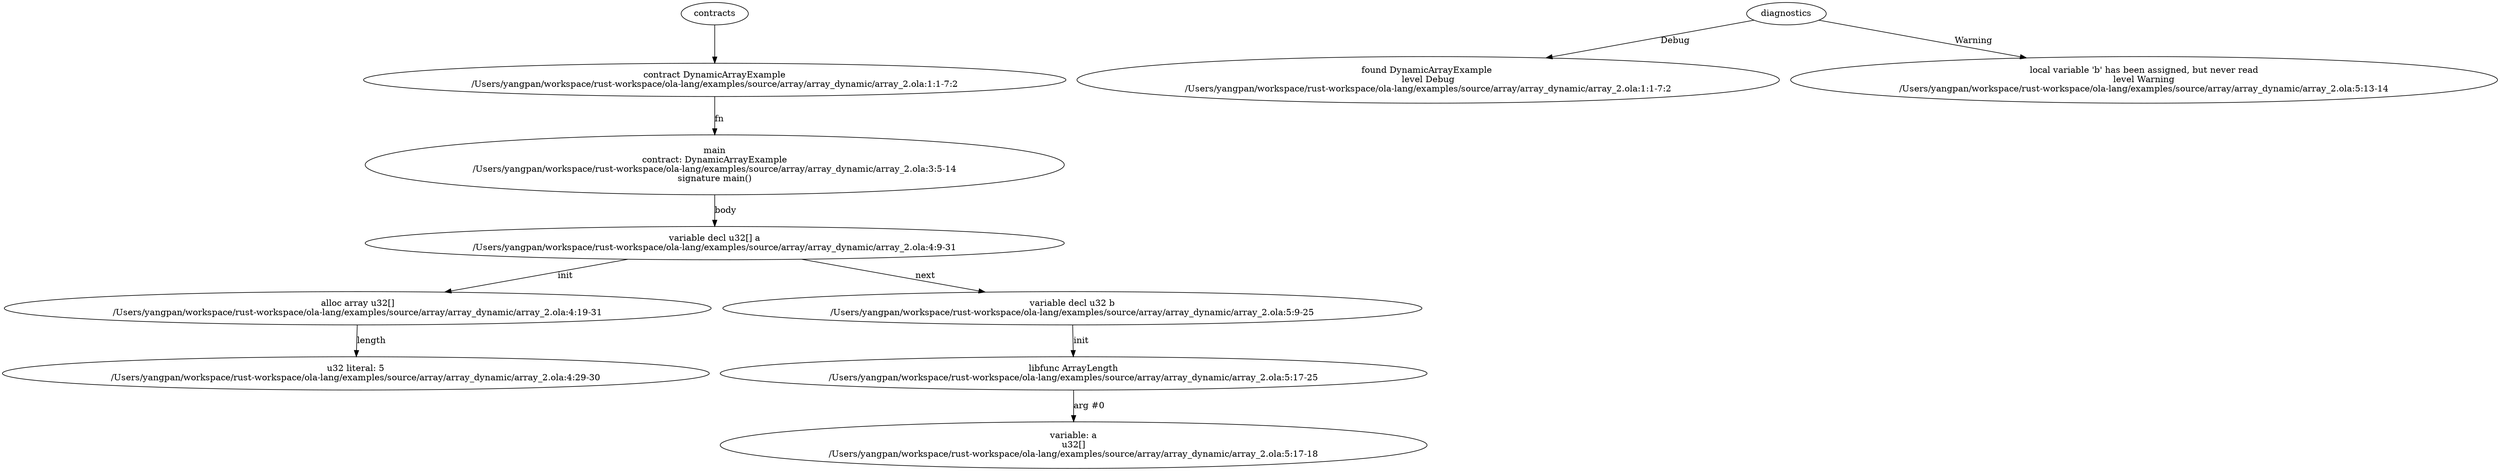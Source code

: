 strict digraph "/Users/yangpan/workspace/rust-workspace/ola-lang/examples/source/array/array_dynamic/array_2.ola" {
	contract [label="contract DynamicArrayExample\n/Users/yangpan/workspace/rust-workspace/ola-lang/examples/source/array/array_dynamic/array_2.ola:1:1-7:2"]
	main [label="main\ncontract: DynamicArrayExample\n/Users/yangpan/workspace/rust-workspace/ola-lang/examples/source/array/array_dynamic/array_2.ola:3:5-14\nsignature main()"]
	var_decl [label="variable decl u32[] a\n/Users/yangpan/workspace/rust-workspace/ola-lang/examples/source/array/array_dynamic/array_2.ola:4:9-31"]
	alloc_array [label="alloc array u32[]\n/Users/yangpan/workspace/rust-workspace/ola-lang/examples/source/array/array_dynamic/array_2.ola:4:19-31"]
	number_literal [label="u32 literal: 5\n/Users/yangpan/workspace/rust-workspace/ola-lang/examples/source/array/array_dynamic/array_2.ola:4:29-30"]
	var_decl_6 [label="variable decl u32 b\n/Users/yangpan/workspace/rust-workspace/ola-lang/examples/source/array/array_dynamic/array_2.ola:5:9-25"]
	libfunc [label="libfunc ArrayLength\n/Users/yangpan/workspace/rust-workspace/ola-lang/examples/source/array/array_dynamic/array_2.ola:5:17-25"]
	variable [label="variable: a\nu32[]\n/Users/yangpan/workspace/rust-workspace/ola-lang/examples/source/array/array_dynamic/array_2.ola:5:17-18"]
	diagnostic [label="found DynamicArrayExample \nlevel Debug\n/Users/yangpan/workspace/rust-workspace/ola-lang/examples/source/array/array_dynamic/array_2.ola:1:1-7:2"]
	diagnostic_11 [label="local variable 'b' has been assigned, but never read\nlevel Warning\n/Users/yangpan/workspace/rust-workspace/ola-lang/examples/source/array/array_dynamic/array_2.ola:5:13-14"]
	contracts -> contract
	contract -> main [label="fn"]
	main -> var_decl [label="body"]
	var_decl -> alloc_array [label="init"]
	alloc_array -> number_literal [label="length"]
	var_decl -> var_decl_6 [label="next"]
	var_decl_6 -> libfunc [label="init"]
	libfunc -> variable [label="arg #0"]
	diagnostics -> diagnostic [label="Debug"]
	diagnostics -> diagnostic_11 [label="Warning"]
}
